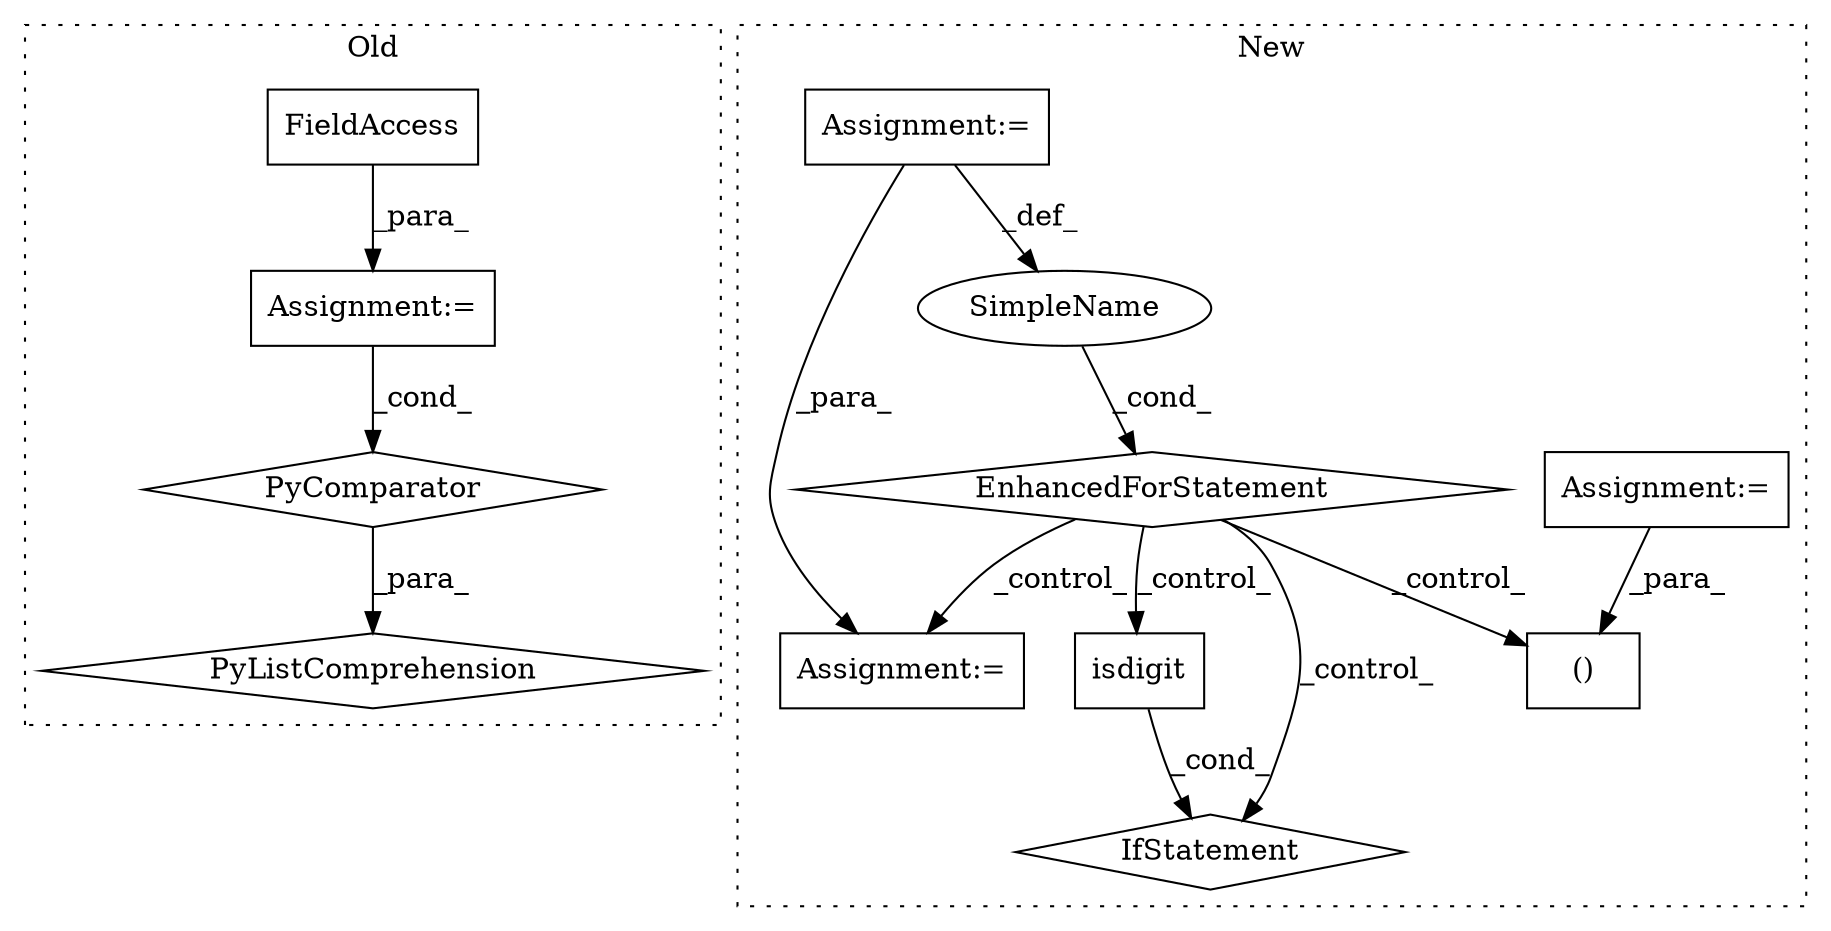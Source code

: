 digraph G {
subgraph cluster0 {
1 [label="PyListComprehension" a="109" s="4249" l="142" shape="diamond"];
5 [label="Assignment:=" a="7" s="4342" l="41" shape="box"];
6 [label="PyComparator" a="113" s="4342" l="41" shape="diamond"];
8 [label="FieldAccess" a="22" s="4352" l="22" shape="box"];
label = "Old";
style="dotted";
}
subgraph cluster1 {
2 [label="isdigit" a="32" s="4455" l="9" shape="box"];
3 [label="IfStatement" a="25" s="4412,4464" l="4,2" shape="diamond"];
4 [label="SimpleName" a="42" s="4164" l="5" shape="ellipse"];
7 [label="()" a="106" s="4226" l="44" shape="box"];
9 [label="Assignment:=" a="7" s="4270" l="2" shape="box"];
10 [label="Assignment:=" a="7" s="4095,4209" l="53,2" shape="box"];
11 [label="Assignment:=" a="7" s="3473" l="4" shape="box"];
12 [label="EnhancedForStatement" a="70" s="4095,4209" l="53,2" shape="diamond"];
label = "New";
style="dotted";
}
2 -> 3 [label="_cond_"];
4 -> 12 [label="_cond_"];
5 -> 6 [label="_cond_"];
6 -> 1 [label="_para_"];
8 -> 5 [label="_para_"];
10 -> 9 [label="_para_"];
10 -> 4 [label="_def_"];
11 -> 7 [label="_para_"];
12 -> 9 [label="_control_"];
12 -> 3 [label="_control_"];
12 -> 7 [label="_control_"];
12 -> 2 [label="_control_"];
}